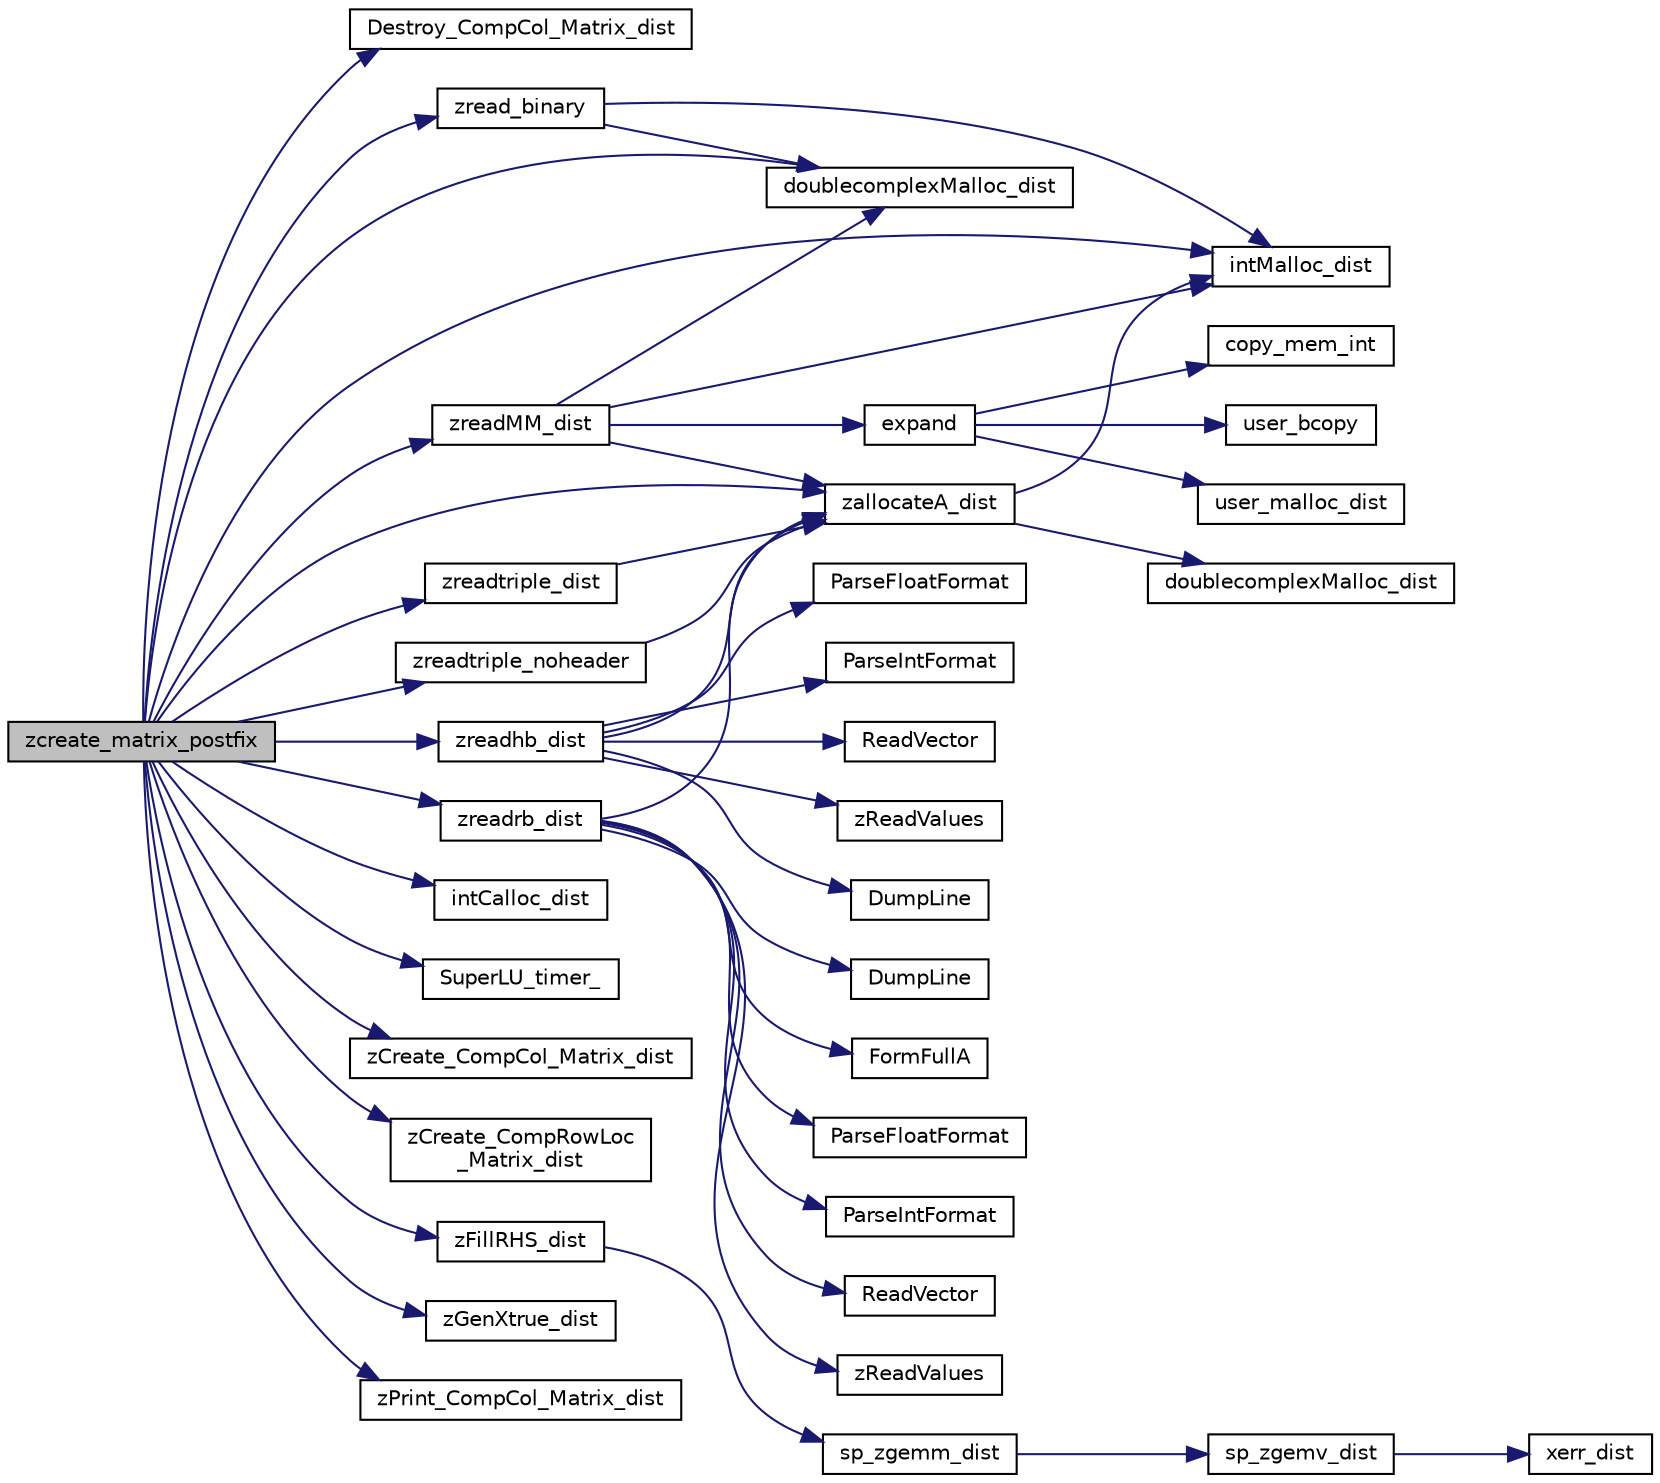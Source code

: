 digraph "zcreate_matrix_postfix"
{
 // LATEX_PDF_SIZE
  edge [fontname="Helvetica",fontsize="10",labelfontname="Helvetica",labelfontsize="10"];
  node [fontname="Helvetica",fontsize="10",shape=record];
  rankdir="LR";
  Node1 [label="zcreate_matrix_postfix",height=0.2,width=0.4,color="black", fillcolor="grey75", style="filled", fontcolor="black",tooltip=" "];
  Node1 -> Node2 [color="midnightblue",fontsize="10",style="solid",fontname="Helvetica"];
  Node2 [label="Destroy_CompCol_Matrix_dist",height=0.2,width=0.4,color="black", fillcolor="white", style="filled",URL="$superlu__defs_8h.html#a19148d48069c04e21a7ea94d53043f6f",tooltip=" "];
  Node1 -> Node3 [color="midnightblue",fontsize="10",style="solid",fontname="Helvetica"];
  Node3 [label="doublecomplexMalloc_dist",height=0.2,width=0.4,color="black", fillcolor="white", style="filled",URL="$superlu__zdefs_8h.html#af9c619b6f1f8f20b5bc70551bd10c84a",tooltip=" "];
  Node1 -> Node4 [color="midnightblue",fontsize="10",style="solid",fontname="Helvetica"];
  Node4 [label="intCalloc_dist",height=0.2,width=0.4,color="black", fillcolor="white", style="filled",URL="$memory_8c.html#a6fd91c6883ea8ea94e0ece298e0e46b6",tooltip=" "];
  Node1 -> Node5 [color="midnightblue",fontsize="10",style="solid",fontname="Helvetica"];
  Node5 [label="intMalloc_dist",height=0.2,width=0.4,color="black", fillcolor="white", style="filled",URL="$memory_8c.html#a2c2df35072e313373438cccdb98b885c",tooltip=" "];
  Node1 -> Node6 [color="midnightblue",fontsize="10",style="solid",fontname="Helvetica"];
  Node6 [label="SuperLU_timer_",height=0.2,width=0.4,color="black", fillcolor="white", style="filled",URL="$superlu__timer_8c.html#a0c6777573bbfe81917cd381e0090d355",tooltip=" "];
  Node1 -> Node7 [color="midnightblue",fontsize="10",style="solid",fontname="Helvetica"];
  Node7 [label="zallocateA_dist",height=0.2,width=0.4,color="black", fillcolor="white", style="filled",URL="$superlu__zdefs_8h.html#a9374c0ca73116b3b71227bbd519baa29",tooltip=" "];
  Node7 -> Node8 [color="midnightblue",fontsize="10",style="solid",fontname="Helvetica"];
  Node8 [label="doublecomplexMalloc_dist",height=0.2,width=0.4,color="black", fillcolor="white", style="filled",URL="$zmemory__dist_8c.html#a0d8dade7f16401472982bce82ff8bcdc",tooltip=" "];
  Node7 -> Node5 [color="midnightblue",fontsize="10",style="solid",fontname="Helvetica"];
  Node1 -> Node9 [color="midnightblue",fontsize="10",style="solid",fontname="Helvetica"];
  Node9 [label="zCreate_CompCol_Matrix_dist",height=0.2,width=0.4,color="black", fillcolor="white", style="filled",URL="$superlu__zdefs_8h.html#a398f76ec7a814d1d88b37f8ba4c6ce5e",tooltip=" "];
  Node1 -> Node10 [color="midnightblue",fontsize="10",style="solid",fontname="Helvetica"];
  Node10 [label="zCreate_CompRowLoc\l_Matrix_dist",height=0.2,width=0.4,color="black", fillcolor="white", style="filled",URL="$superlu__zdefs_8h.html#a073d43974e23aa7dad4b837279d683b3",tooltip=" "];
  Node1 -> Node11 [color="midnightblue",fontsize="10",style="solid",fontname="Helvetica"];
  Node11 [label="zFillRHS_dist",height=0.2,width=0.4,color="black", fillcolor="white", style="filled",URL="$superlu__zdefs_8h.html#a0b95910774830444bf37dc73b5a4bf23",tooltip="Let rhs[i] = sum of i-th row of A, so the solution vector is all 1's."];
  Node11 -> Node12 [color="midnightblue",fontsize="10",style="solid",fontname="Helvetica"];
  Node12 [label="sp_zgemm_dist",height=0.2,width=0.4,color="black", fillcolor="white", style="filled",URL="$superlu__zdefs_8h.html#a92a748a911ec37b7a0fd03c2e769ed12",tooltip=" "];
  Node12 -> Node13 [color="midnightblue",fontsize="10",style="solid",fontname="Helvetica"];
  Node13 [label="sp_zgemv_dist",height=0.2,width=0.4,color="black", fillcolor="white", style="filled",URL="$superlu__zdefs_8h.html#a26a8dbda9b8df4855190808bcbc8472a",tooltip="SpGEMV."];
  Node13 -> Node14 [color="midnightblue",fontsize="10",style="solid",fontname="Helvetica"];
  Node14 [label="xerr_dist",height=0.2,width=0.4,color="black", fillcolor="white", style="filled",URL="$superlu__defs_8h.html#a0d728f1da812b1373a0e58ff81f6a711",tooltip=" "];
  Node1 -> Node15 [color="midnightblue",fontsize="10",style="solid",fontname="Helvetica"];
  Node15 [label="zGenXtrue_dist",height=0.2,width=0.4,color="black", fillcolor="white", style="filled",URL="$superlu__zdefs_8h.html#a88ef608844121ae61963954f0abe9684",tooltip=" "];
  Node1 -> Node16 [color="midnightblue",fontsize="10",style="solid",fontname="Helvetica"];
  Node16 [label="zPrint_CompCol_Matrix_dist",height=0.2,width=0.4,color="black", fillcolor="white", style="filled",URL="$superlu__zdefs_8h.html#a0bc3505944e90ac78e4040fadab9b7a7",tooltip=" "];
  Node1 -> Node17 [color="midnightblue",fontsize="10",style="solid",fontname="Helvetica"];
  Node17 [label="zread_binary",height=0.2,width=0.4,color="black", fillcolor="white", style="filled",URL="$superlu__zdefs_8h.html#aeccfc74b968a0ef2e50a9635c4867228",tooltip=" "];
  Node17 -> Node3 [color="midnightblue",fontsize="10",style="solid",fontname="Helvetica"];
  Node17 -> Node5 [color="midnightblue",fontsize="10",style="solid",fontname="Helvetica"];
  Node1 -> Node18 [color="midnightblue",fontsize="10",style="solid",fontname="Helvetica"];
  Node18 [label="zreadhb_dist",height=0.2,width=0.4,color="black", fillcolor="white", style="filled",URL="$superlu__zdefs_8h.html#adffd26db37de114c128f75ff9de54212",tooltip=" "];
  Node18 -> Node19 [color="midnightblue",fontsize="10",style="solid",fontname="Helvetica"];
  Node19 [label="DumpLine",height=0.2,width=0.4,color="black", fillcolor="white", style="filled",URL="$SRC_2zreadhb_8c.html#a73c3b93fec4fb69f67664d899b2a6b42",tooltip=" "];
  Node18 -> Node20 [color="midnightblue",fontsize="10",style="solid",fontname="Helvetica"];
  Node20 [label="ParseFloatFormat",height=0.2,width=0.4,color="black", fillcolor="white", style="filled",URL="$SRC_2zreadhb_8c.html#ab280470e3c7d3235ee212104d44d09a2",tooltip=" "];
  Node18 -> Node21 [color="midnightblue",fontsize="10",style="solid",fontname="Helvetica"];
  Node21 [label="ParseIntFormat",height=0.2,width=0.4,color="black", fillcolor="white", style="filled",URL="$SRC_2zreadhb_8c.html#a05ff7013a68c641295685a0e85c18c83",tooltip=" "];
  Node18 -> Node22 [color="midnightblue",fontsize="10",style="solid",fontname="Helvetica"];
  Node22 [label="ReadVector",height=0.2,width=0.4,color="black", fillcolor="white", style="filled",URL="$SRC_2zreadhb_8c.html#aec3e2f32a90b64c2328709a21d985b55",tooltip=" "];
  Node18 -> Node7 [color="midnightblue",fontsize="10",style="solid",fontname="Helvetica"];
  Node18 -> Node23 [color="midnightblue",fontsize="10",style="solid",fontname="Helvetica"];
  Node23 [label="zReadValues",height=0.2,width=0.4,color="black", fillcolor="white", style="filled",URL="$SRC_2zreadhb_8c.html#a92c9e0066c2b934b9009a8ebc05dca88",tooltip=" "];
  Node1 -> Node24 [color="midnightblue",fontsize="10",style="solid",fontname="Helvetica"];
  Node24 [label="zreadMM_dist",height=0.2,width=0.4,color="black", fillcolor="white", style="filled",URL="$superlu__zdefs_8h.html#a298d35a095bf090e931cf9b17eba2bba",tooltip=" "];
  Node24 -> Node3 [color="midnightblue",fontsize="10",style="solid",fontname="Helvetica"];
  Node24 -> Node25 [color="midnightblue",fontsize="10",style="solid",fontname="Helvetica"];
  Node25 [label="expand",height=0.2,width=0.4,color="black", fillcolor="white", style="filled",URL="$memory_8c.html#a213fafd19733ebd74bcf5c9ef89068b6",tooltip=" "];
  Node25 -> Node26 [color="midnightblue",fontsize="10",style="solid",fontname="Helvetica"];
  Node26 [label="copy_mem_int",height=0.2,width=0.4,color="black", fillcolor="white", style="filled",URL="$memory_8c.html#a565ad7ca8a38ee26b057ad6880192ba2",tooltip=" "];
  Node25 -> Node27 [color="midnightblue",fontsize="10",style="solid",fontname="Helvetica"];
  Node27 [label="user_bcopy",height=0.2,width=0.4,color="black", fillcolor="white", style="filled",URL="$memory_8c.html#a54f4f38998738c1ecdfd235c385f5058",tooltip=" "];
  Node25 -> Node28 [color="midnightblue",fontsize="10",style="solid",fontname="Helvetica"];
  Node28 [label="user_malloc_dist",height=0.2,width=0.4,color="black", fillcolor="white", style="filled",URL="$memory_8c.html#a7f88accf6d8ceb239718435e4e7cfb34",tooltip=" "];
  Node24 -> Node5 [color="midnightblue",fontsize="10",style="solid",fontname="Helvetica"];
  Node24 -> Node7 [color="midnightblue",fontsize="10",style="solid",fontname="Helvetica"];
  Node1 -> Node29 [color="midnightblue",fontsize="10",style="solid",fontname="Helvetica"];
  Node29 [label="zreadrb_dist",height=0.2,width=0.4,color="black", fillcolor="white", style="filled",URL="$superlu__zdefs_8h.html#a649e45741419ae031b6e8e5f5356e655",tooltip=" "];
  Node29 -> Node30 [color="midnightblue",fontsize="10",style="solid",fontname="Helvetica"];
  Node30 [label="DumpLine",height=0.2,width=0.4,color="black", fillcolor="white", style="filled",URL="$zreadrb_8c.html#a6154d1e4d4a4e9cc6e89a1db5f895cd0",tooltip="Eat up the rest of the current line."];
  Node29 -> Node31 [color="midnightblue",fontsize="10",style="solid",fontname="Helvetica"];
  Node31 [label="FormFullA",height=0.2,width=0.4,color="black", fillcolor="white", style="filled",URL="$zreadrb_8c.html#a96134e8d7e6340392626630898973f37",tooltip=" "];
  Node29 -> Node32 [color="midnightblue",fontsize="10",style="solid",fontname="Helvetica"];
  Node32 [label="ParseFloatFormat",height=0.2,width=0.4,color="black", fillcolor="white", style="filled",URL="$zreadrb_8c.html#aebd9c68bf7ad345eeda8831ffe84998b",tooltip=" "];
  Node29 -> Node33 [color="midnightblue",fontsize="10",style="solid",fontname="Helvetica"];
  Node33 [label="ParseIntFormat",height=0.2,width=0.4,color="black", fillcolor="white", style="filled",URL="$zreadrb_8c.html#ad0be8868b68e71a8706fe1e61d9b1fe1",tooltip=" "];
  Node29 -> Node34 [color="midnightblue",fontsize="10",style="solid",fontname="Helvetica"];
  Node34 [label="ReadVector",height=0.2,width=0.4,color="black", fillcolor="white", style="filled",URL="$zreadrb_8c.html#a28101450d48feed9715e5d26ac934ac1",tooltip=" "];
  Node29 -> Node7 [color="midnightblue",fontsize="10",style="solid",fontname="Helvetica"];
  Node29 -> Node35 [color="midnightblue",fontsize="10",style="solid",fontname="Helvetica"];
  Node35 [label="zReadValues",height=0.2,width=0.4,color="black", fillcolor="white", style="filled",URL="$zreadrb_8c.html#aeec396507b7780d0b2da753e8bfca5f4",tooltip="Read complex numbers as pairs of (real, imaginary)"];
  Node1 -> Node36 [color="midnightblue",fontsize="10",style="solid",fontname="Helvetica"];
  Node36 [label="zreadtriple_dist",height=0.2,width=0.4,color="black", fillcolor="white", style="filled",URL="$superlu__zdefs_8h.html#a289f58367e0213252dae92da22921526",tooltip=" "];
  Node36 -> Node7 [color="midnightblue",fontsize="10",style="solid",fontname="Helvetica"];
  Node1 -> Node37 [color="midnightblue",fontsize="10",style="solid",fontname="Helvetica"];
  Node37 [label="zreadtriple_noheader",height=0.2,width=0.4,color="black", fillcolor="white", style="filled",URL="$superlu__zdefs_8h.html#ad307cf285fbdc3a7a1f8a640d813091f",tooltip=" "];
  Node37 -> Node7 [color="midnightblue",fontsize="10",style="solid",fontname="Helvetica"];
}
